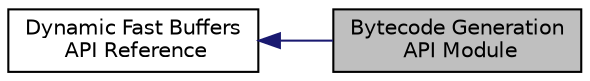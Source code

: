 digraph "Bytecode Generation API Module"
{
  edge [fontname="Helvetica",fontsize="10",labelfontname="Helvetica",labelfontsize="10"];
  node [fontname="Helvetica",fontsize="10",shape=record];
  rankdir=LR;
  Node1 [label="Dynamic Fast Buffers\l API Reference",height=0.2,width=0.4,color="black", fillcolor="white", style="filled",URL="$group___d_y_n_a_m_i_c_f_a_s_t_b_u_f_f_e_r_s_a_p_i_r_e_f_e_r_e_n_c_e.html",tooltip="DFB internal API divided in modules. "];
  Node0 [label="Bytecode Generation\l API Module",height=0.2,width=0.4,color="black", fillcolor="grey75", style="filled" fontcolor="black"];
  Node1->Node0 [shape=plaintext, color="midnightblue", dir="back", style="solid"];
}
